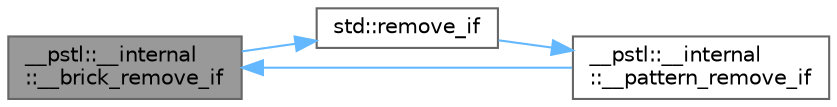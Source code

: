 digraph "__pstl::__internal::__brick_remove_if"
{
 // LATEX_PDF_SIZE
  bgcolor="transparent";
  edge [fontname=Helvetica,fontsize=10,labelfontname=Helvetica,labelfontsize=10];
  node [fontname=Helvetica,fontsize=10,shape=box,height=0.2,width=0.4];
  rankdir="LR";
  Node1 [id="Node000001",label="__pstl::__internal\l::__brick_remove_if",height=0.2,width=0.4,color="gray40", fillcolor="grey60", style="filled", fontcolor="black",tooltip=" "];
  Node1 -> Node2 [id="edge1_Node000001_Node000002",color="steelblue1",style="solid",tooltip=" "];
  Node2 [id="Node000002",label="std::remove_if",height=0.2,width=0.4,color="grey40", fillcolor="white", style="filled",URL="$namespacestd.html#af35a5645ec4634e402bf77d3edcaa908",tooltip=" "];
  Node2 -> Node3 [id="edge2_Node000002_Node000003",color="steelblue1",style="solid",tooltip=" "];
  Node3 [id="Node000003",label="__pstl::__internal\l::__pattern_remove_if",height=0.2,width=0.4,color="grey40", fillcolor="white", style="filled",URL="$namespace____pstl_1_1____internal.html#ab7a6c74a4cb2c2ee930c2da12b6cd686",tooltip=" "];
  Node3 -> Node1 [id="edge3_Node000003_Node000001",color="steelblue1",style="solid",tooltip=" "];
}
